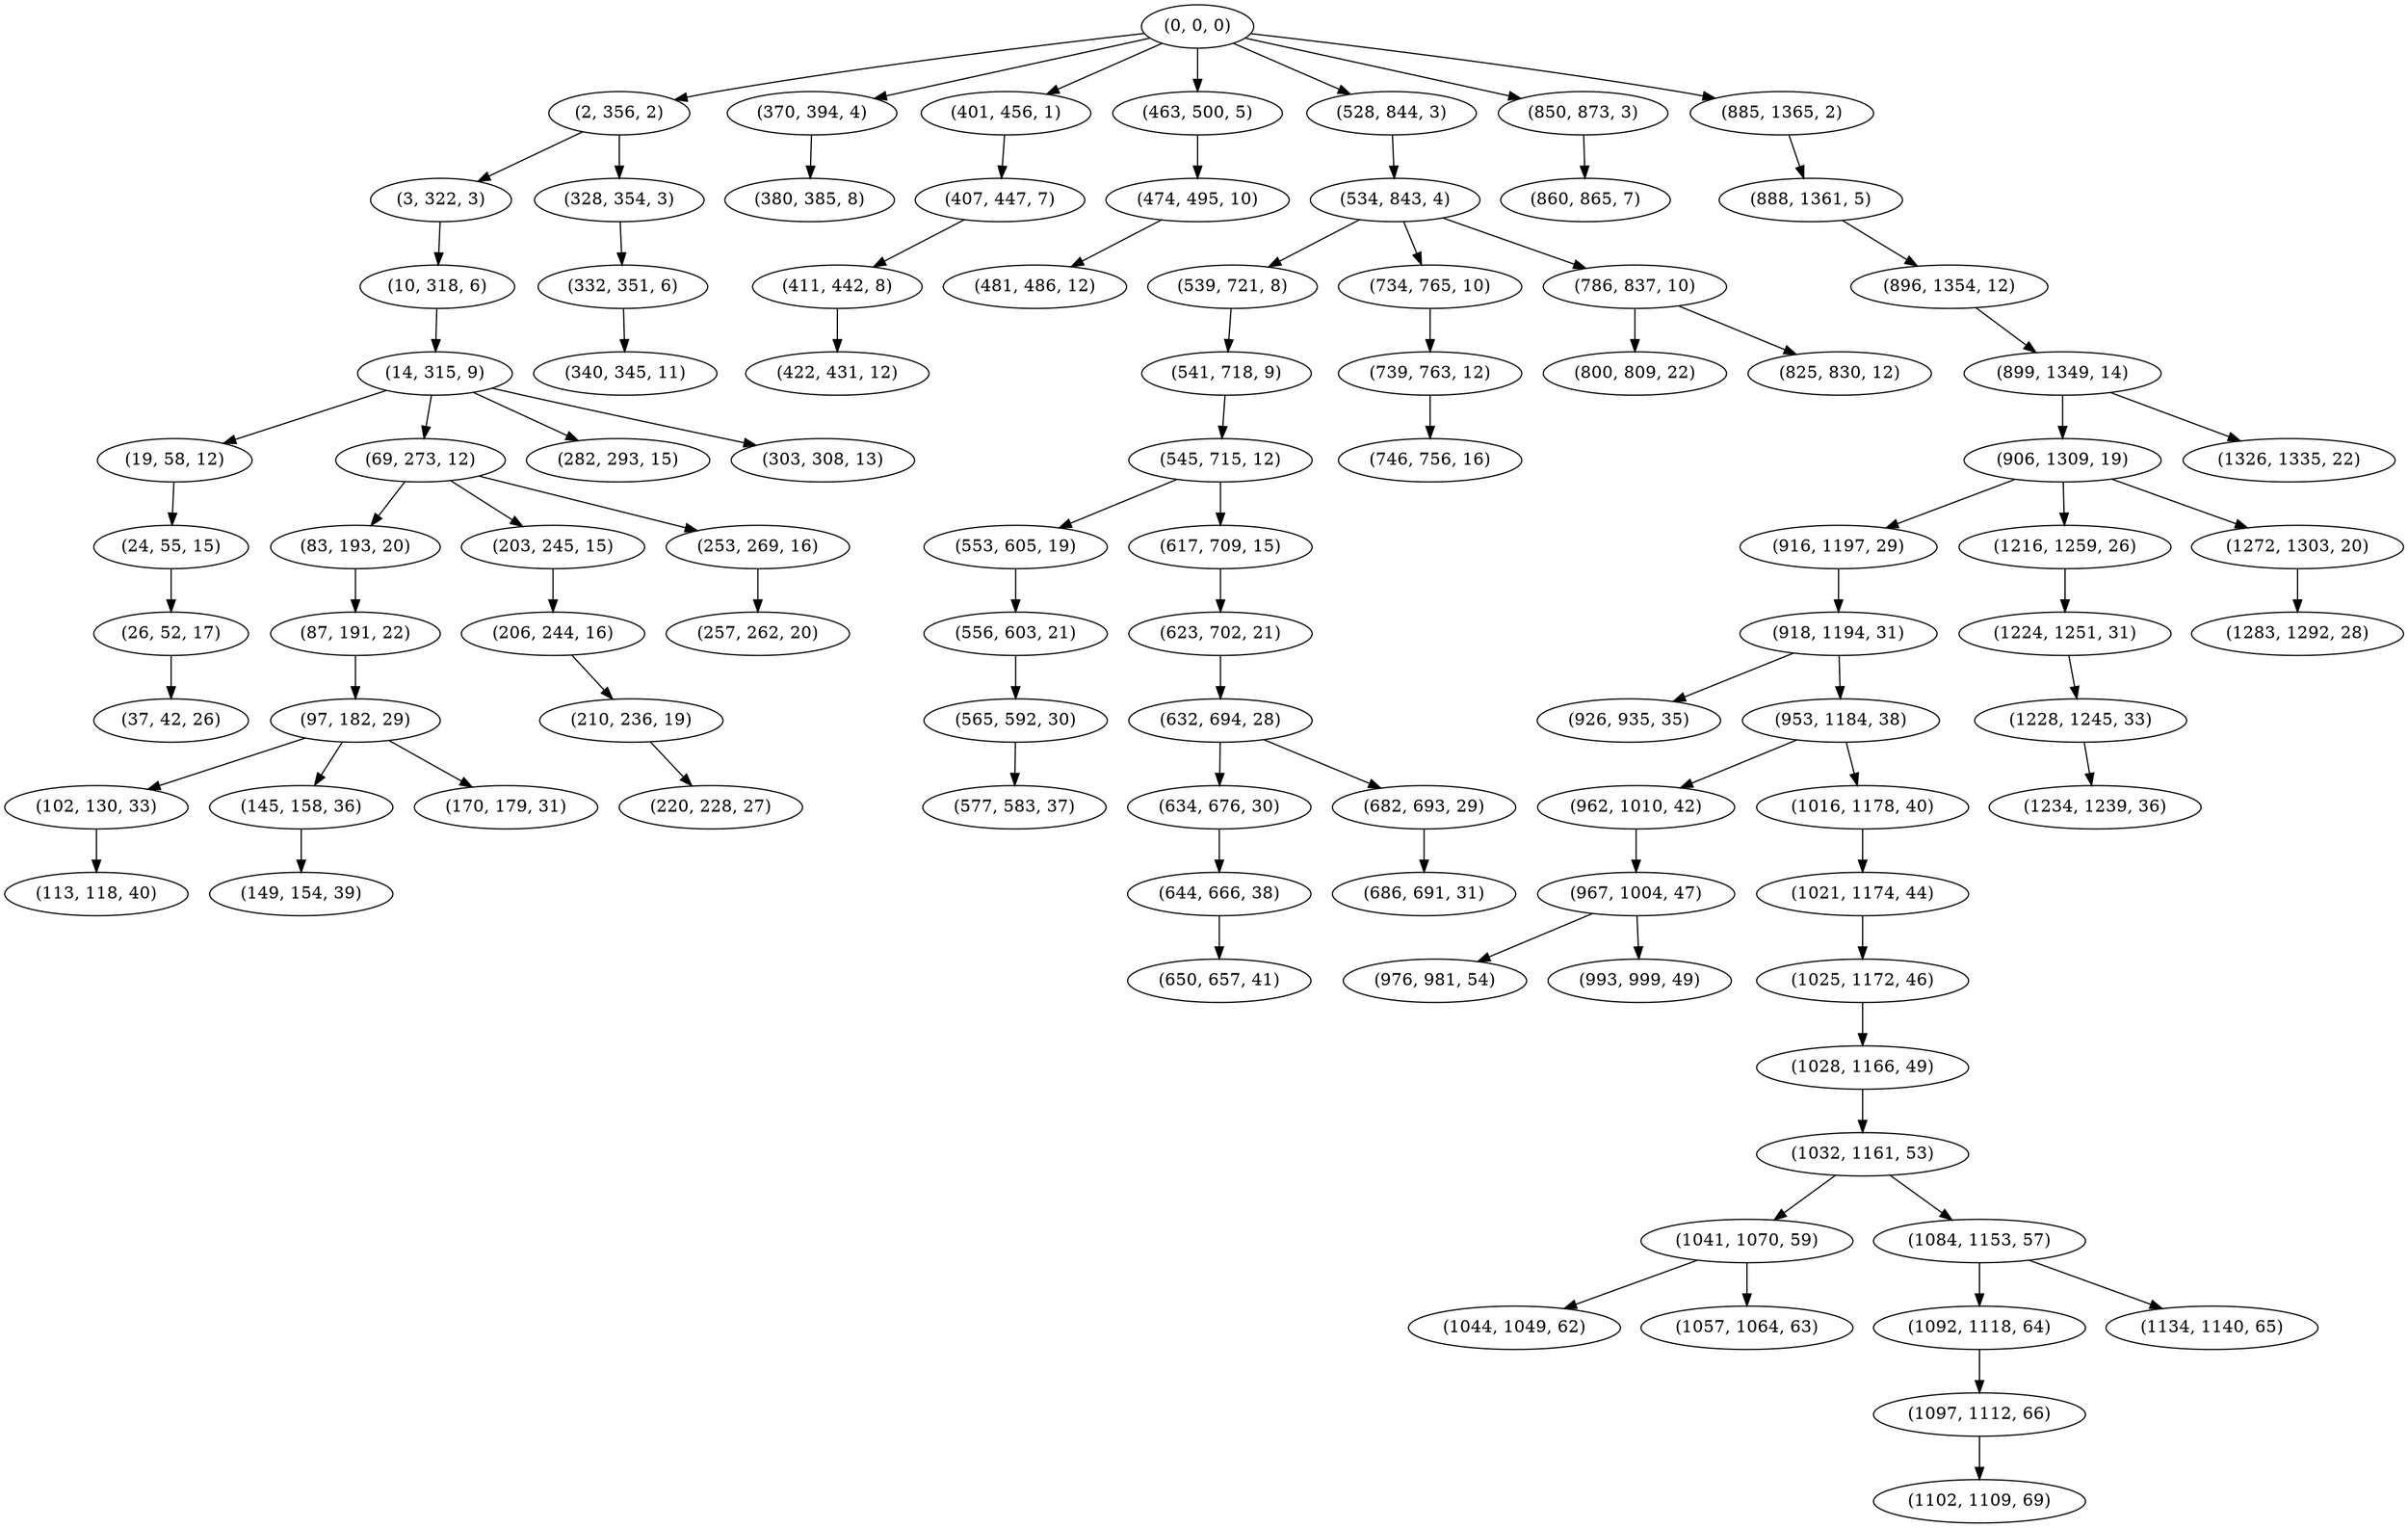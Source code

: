digraph tree {
    "(0, 0, 0)";
    "(2, 356, 2)";
    "(3, 322, 3)";
    "(10, 318, 6)";
    "(14, 315, 9)";
    "(19, 58, 12)";
    "(24, 55, 15)";
    "(26, 52, 17)";
    "(37, 42, 26)";
    "(69, 273, 12)";
    "(83, 193, 20)";
    "(87, 191, 22)";
    "(97, 182, 29)";
    "(102, 130, 33)";
    "(113, 118, 40)";
    "(145, 158, 36)";
    "(149, 154, 39)";
    "(170, 179, 31)";
    "(203, 245, 15)";
    "(206, 244, 16)";
    "(210, 236, 19)";
    "(220, 228, 27)";
    "(253, 269, 16)";
    "(257, 262, 20)";
    "(282, 293, 15)";
    "(303, 308, 13)";
    "(328, 354, 3)";
    "(332, 351, 6)";
    "(340, 345, 11)";
    "(370, 394, 4)";
    "(380, 385, 8)";
    "(401, 456, 1)";
    "(407, 447, 7)";
    "(411, 442, 8)";
    "(422, 431, 12)";
    "(463, 500, 5)";
    "(474, 495, 10)";
    "(481, 486, 12)";
    "(528, 844, 3)";
    "(534, 843, 4)";
    "(539, 721, 8)";
    "(541, 718, 9)";
    "(545, 715, 12)";
    "(553, 605, 19)";
    "(556, 603, 21)";
    "(565, 592, 30)";
    "(577, 583, 37)";
    "(617, 709, 15)";
    "(623, 702, 21)";
    "(632, 694, 28)";
    "(634, 676, 30)";
    "(644, 666, 38)";
    "(650, 657, 41)";
    "(682, 693, 29)";
    "(686, 691, 31)";
    "(734, 765, 10)";
    "(739, 763, 12)";
    "(746, 756, 16)";
    "(786, 837, 10)";
    "(800, 809, 22)";
    "(825, 830, 12)";
    "(850, 873, 3)";
    "(860, 865, 7)";
    "(885, 1365, 2)";
    "(888, 1361, 5)";
    "(896, 1354, 12)";
    "(899, 1349, 14)";
    "(906, 1309, 19)";
    "(916, 1197, 29)";
    "(918, 1194, 31)";
    "(926, 935, 35)";
    "(953, 1184, 38)";
    "(962, 1010, 42)";
    "(967, 1004, 47)";
    "(976, 981, 54)";
    "(993, 999, 49)";
    "(1016, 1178, 40)";
    "(1021, 1174, 44)";
    "(1025, 1172, 46)";
    "(1028, 1166, 49)";
    "(1032, 1161, 53)";
    "(1041, 1070, 59)";
    "(1044, 1049, 62)";
    "(1057, 1064, 63)";
    "(1084, 1153, 57)";
    "(1092, 1118, 64)";
    "(1097, 1112, 66)";
    "(1102, 1109, 69)";
    "(1134, 1140, 65)";
    "(1216, 1259, 26)";
    "(1224, 1251, 31)";
    "(1228, 1245, 33)";
    "(1234, 1239, 36)";
    "(1272, 1303, 20)";
    "(1283, 1292, 28)";
    "(1326, 1335, 22)";
    "(0, 0, 0)" -> "(2, 356, 2)";
    "(0, 0, 0)" -> "(370, 394, 4)";
    "(0, 0, 0)" -> "(401, 456, 1)";
    "(0, 0, 0)" -> "(463, 500, 5)";
    "(0, 0, 0)" -> "(528, 844, 3)";
    "(0, 0, 0)" -> "(850, 873, 3)";
    "(0, 0, 0)" -> "(885, 1365, 2)";
    "(2, 356, 2)" -> "(3, 322, 3)";
    "(2, 356, 2)" -> "(328, 354, 3)";
    "(3, 322, 3)" -> "(10, 318, 6)";
    "(10, 318, 6)" -> "(14, 315, 9)";
    "(14, 315, 9)" -> "(19, 58, 12)";
    "(14, 315, 9)" -> "(69, 273, 12)";
    "(14, 315, 9)" -> "(282, 293, 15)";
    "(14, 315, 9)" -> "(303, 308, 13)";
    "(19, 58, 12)" -> "(24, 55, 15)";
    "(24, 55, 15)" -> "(26, 52, 17)";
    "(26, 52, 17)" -> "(37, 42, 26)";
    "(69, 273, 12)" -> "(83, 193, 20)";
    "(69, 273, 12)" -> "(203, 245, 15)";
    "(69, 273, 12)" -> "(253, 269, 16)";
    "(83, 193, 20)" -> "(87, 191, 22)";
    "(87, 191, 22)" -> "(97, 182, 29)";
    "(97, 182, 29)" -> "(102, 130, 33)";
    "(97, 182, 29)" -> "(145, 158, 36)";
    "(97, 182, 29)" -> "(170, 179, 31)";
    "(102, 130, 33)" -> "(113, 118, 40)";
    "(145, 158, 36)" -> "(149, 154, 39)";
    "(203, 245, 15)" -> "(206, 244, 16)";
    "(206, 244, 16)" -> "(210, 236, 19)";
    "(210, 236, 19)" -> "(220, 228, 27)";
    "(253, 269, 16)" -> "(257, 262, 20)";
    "(328, 354, 3)" -> "(332, 351, 6)";
    "(332, 351, 6)" -> "(340, 345, 11)";
    "(370, 394, 4)" -> "(380, 385, 8)";
    "(401, 456, 1)" -> "(407, 447, 7)";
    "(407, 447, 7)" -> "(411, 442, 8)";
    "(411, 442, 8)" -> "(422, 431, 12)";
    "(463, 500, 5)" -> "(474, 495, 10)";
    "(474, 495, 10)" -> "(481, 486, 12)";
    "(528, 844, 3)" -> "(534, 843, 4)";
    "(534, 843, 4)" -> "(539, 721, 8)";
    "(534, 843, 4)" -> "(734, 765, 10)";
    "(534, 843, 4)" -> "(786, 837, 10)";
    "(539, 721, 8)" -> "(541, 718, 9)";
    "(541, 718, 9)" -> "(545, 715, 12)";
    "(545, 715, 12)" -> "(553, 605, 19)";
    "(545, 715, 12)" -> "(617, 709, 15)";
    "(553, 605, 19)" -> "(556, 603, 21)";
    "(556, 603, 21)" -> "(565, 592, 30)";
    "(565, 592, 30)" -> "(577, 583, 37)";
    "(617, 709, 15)" -> "(623, 702, 21)";
    "(623, 702, 21)" -> "(632, 694, 28)";
    "(632, 694, 28)" -> "(634, 676, 30)";
    "(632, 694, 28)" -> "(682, 693, 29)";
    "(634, 676, 30)" -> "(644, 666, 38)";
    "(644, 666, 38)" -> "(650, 657, 41)";
    "(682, 693, 29)" -> "(686, 691, 31)";
    "(734, 765, 10)" -> "(739, 763, 12)";
    "(739, 763, 12)" -> "(746, 756, 16)";
    "(786, 837, 10)" -> "(800, 809, 22)";
    "(786, 837, 10)" -> "(825, 830, 12)";
    "(850, 873, 3)" -> "(860, 865, 7)";
    "(885, 1365, 2)" -> "(888, 1361, 5)";
    "(888, 1361, 5)" -> "(896, 1354, 12)";
    "(896, 1354, 12)" -> "(899, 1349, 14)";
    "(899, 1349, 14)" -> "(906, 1309, 19)";
    "(899, 1349, 14)" -> "(1326, 1335, 22)";
    "(906, 1309, 19)" -> "(916, 1197, 29)";
    "(906, 1309, 19)" -> "(1216, 1259, 26)";
    "(906, 1309, 19)" -> "(1272, 1303, 20)";
    "(916, 1197, 29)" -> "(918, 1194, 31)";
    "(918, 1194, 31)" -> "(926, 935, 35)";
    "(918, 1194, 31)" -> "(953, 1184, 38)";
    "(953, 1184, 38)" -> "(962, 1010, 42)";
    "(953, 1184, 38)" -> "(1016, 1178, 40)";
    "(962, 1010, 42)" -> "(967, 1004, 47)";
    "(967, 1004, 47)" -> "(976, 981, 54)";
    "(967, 1004, 47)" -> "(993, 999, 49)";
    "(1016, 1178, 40)" -> "(1021, 1174, 44)";
    "(1021, 1174, 44)" -> "(1025, 1172, 46)";
    "(1025, 1172, 46)" -> "(1028, 1166, 49)";
    "(1028, 1166, 49)" -> "(1032, 1161, 53)";
    "(1032, 1161, 53)" -> "(1041, 1070, 59)";
    "(1032, 1161, 53)" -> "(1084, 1153, 57)";
    "(1041, 1070, 59)" -> "(1044, 1049, 62)";
    "(1041, 1070, 59)" -> "(1057, 1064, 63)";
    "(1084, 1153, 57)" -> "(1092, 1118, 64)";
    "(1084, 1153, 57)" -> "(1134, 1140, 65)";
    "(1092, 1118, 64)" -> "(1097, 1112, 66)";
    "(1097, 1112, 66)" -> "(1102, 1109, 69)";
    "(1216, 1259, 26)" -> "(1224, 1251, 31)";
    "(1224, 1251, 31)" -> "(1228, 1245, 33)";
    "(1228, 1245, 33)" -> "(1234, 1239, 36)";
    "(1272, 1303, 20)" -> "(1283, 1292, 28)";
}
